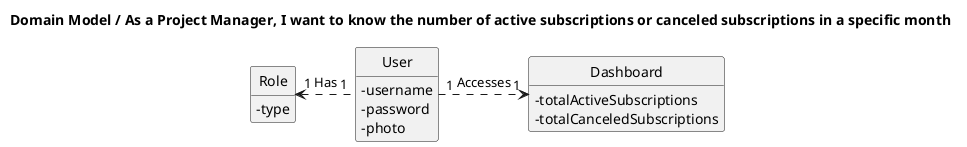 @startuml
'https://plantuml.com/sequence-diagram

title  Domain Model / As a Project Manager, I want to know the number of active subscriptions or canceled subscriptions in a specific month

skinparam classAttributeIconSize 0
hide circle
hide methods

class User{
    -username
    -password
    -photo
}

class Dashboard{
    -totalActiveSubscriptions
    - totalCanceledSubscriptions
}

class Role{
    -type
}


Role "1" <.right. "1" User: Has
User "1" .right.> "1" Dashboard: Accesses

@enduml